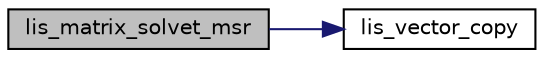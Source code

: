 digraph "lis_matrix_solvet_msr"
{
  edge [fontname="Helvetica",fontsize="10",labelfontname="Helvetica",labelfontsize="10"];
  node [fontname="Helvetica",fontsize="10",shape=record];
  rankdir="LR";
  Node14610 [label="lis_matrix_solvet_msr",height=0.2,width=0.4,color="black", fillcolor="grey75", style="filled", fontcolor="black"];
  Node14610 -> Node14611 [color="midnightblue",fontsize="10",style="solid",fontname="Helvetica"];
  Node14611 [label="lis_vector_copy",height=0.2,width=0.4,color="black", fillcolor="white", style="filled",URL="$d3/d33/lis_8h.html#abff0c4f94df1aa3723b22c7cb1725916"];
}
